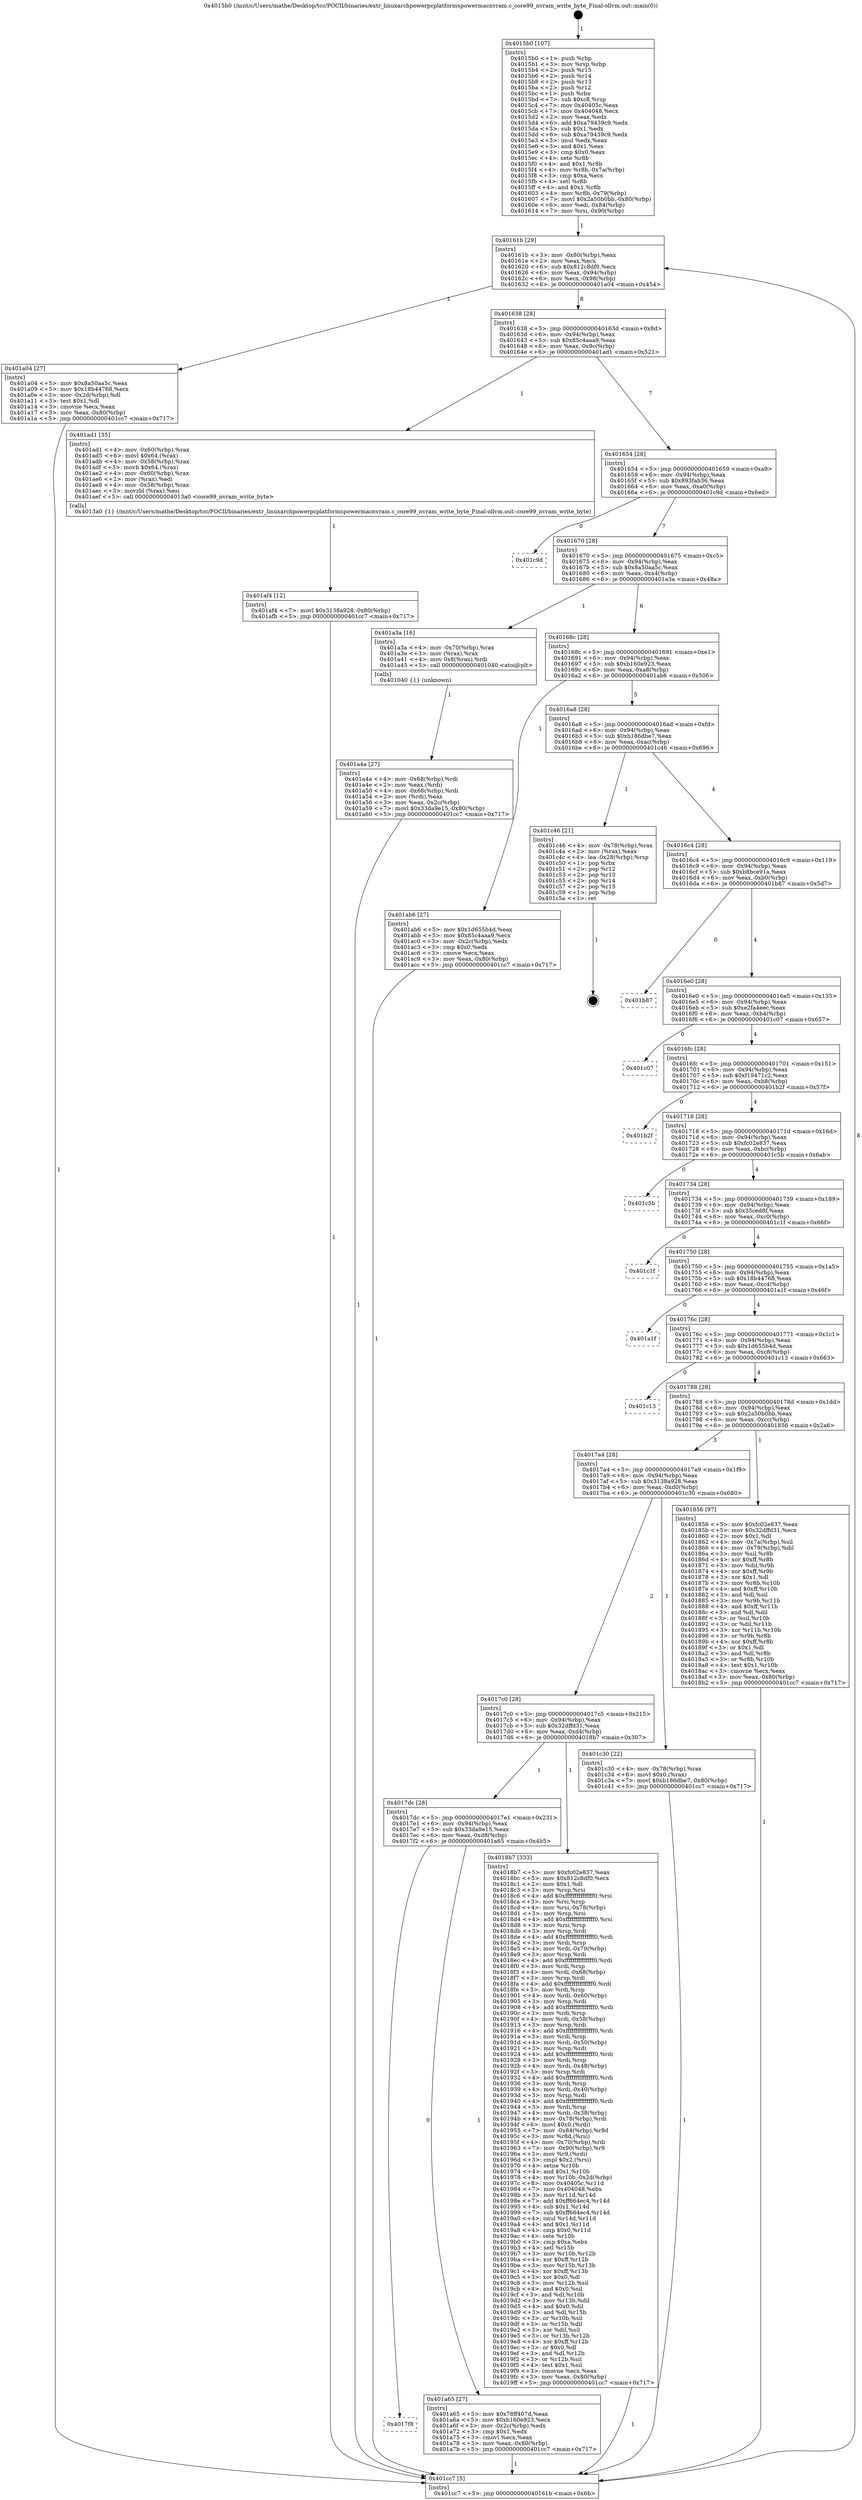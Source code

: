 digraph "0x4015b0" {
  label = "0x4015b0 (/mnt/c/Users/mathe/Desktop/tcc/POCII/binaries/extr_linuxarchpowerpcplatformspowermacnvram.c_core99_nvram_write_byte_Final-ollvm.out::main(0))"
  labelloc = "t"
  node[shape=record]

  Entry [label="",width=0.3,height=0.3,shape=circle,fillcolor=black,style=filled]
  "0x40161b" [label="{
     0x40161b [29]\l
     | [instrs]\l
     &nbsp;&nbsp;0x40161b \<+3\>: mov -0x80(%rbp),%eax\l
     &nbsp;&nbsp;0x40161e \<+2\>: mov %eax,%ecx\l
     &nbsp;&nbsp;0x401620 \<+6\>: sub $0x812c8df0,%ecx\l
     &nbsp;&nbsp;0x401626 \<+6\>: mov %eax,-0x94(%rbp)\l
     &nbsp;&nbsp;0x40162c \<+6\>: mov %ecx,-0x98(%rbp)\l
     &nbsp;&nbsp;0x401632 \<+6\>: je 0000000000401a04 \<main+0x454\>\l
  }"]
  "0x401a04" [label="{
     0x401a04 [27]\l
     | [instrs]\l
     &nbsp;&nbsp;0x401a04 \<+5\>: mov $0x8a50aa5c,%eax\l
     &nbsp;&nbsp;0x401a09 \<+5\>: mov $0x18b44768,%ecx\l
     &nbsp;&nbsp;0x401a0e \<+3\>: mov -0x2d(%rbp),%dl\l
     &nbsp;&nbsp;0x401a11 \<+3\>: test $0x1,%dl\l
     &nbsp;&nbsp;0x401a14 \<+3\>: cmovne %ecx,%eax\l
     &nbsp;&nbsp;0x401a17 \<+3\>: mov %eax,-0x80(%rbp)\l
     &nbsp;&nbsp;0x401a1a \<+5\>: jmp 0000000000401cc7 \<main+0x717\>\l
  }"]
  "0x401638" [label="{
     0x401638 [28]\l
     | [instrs]\l
     &nbsp;&nbsp;0x401638 \<+5\>: jmp 000000000040163d \<main+0x8d\>\l
     &nbsp;&nbsp;0x40163d \<+6\>: mov -0x94(%rbp),%eax\l
     &nbsp;&nbsp;0x401643 \<+5\>: sub $0x85c4aaa9,%eax\l
     &nbsp;&nbsp;0x401648 \<+6\>: mov %eax,-0x9c(%rbp)\l
     &nbsp;&nbsp;0x40164e \<+6\>: je 0000000000401ad1 \<main+0x521\>\l
  }"]
  Exit [label="",width=0.3,height=0.3,shape=circle,fillcolor=black,style=filled,peripheries=2]
  "0x401ad1" [label="{
     0x401ad1 [35]\l
     | [instrs]\l
     &nbsp;&nbsp;0x401ad1 \<+4\>: mov -0x60(%rbp),%rax\l
     &nbsp;&nbsp;0x401ad5 \<+6\>: movl $0x64,(%rax)\l
     &nbsp;&nbsp;0x401adb \<+4\>: mov -0x58(%rbp),%rax\l
     &nbsp;&nbsp;0x401adf \<+3\>: movb $0x64,(%rax)\l
     &nbsp;&nbsp;0x401ae2 \<+4\>: mov -0x60(%rbp),%rax\l
     &nbsp;&nbsp;0x401ae6 \<+2\>: mov (%rax),%edi\l
     &nbsp;&nbsp;0x401ae8 \<+4\>: mov -0x58(%rbp),%rax\l
     &nbsp;&nbsp;0x401aec \<+3\>: movzbl (%rax),%esi\l
     &nbsp;&nbsp;0x401aef \<+5\>: call 00000000004013a0 \<core99_nvram_write_byte\>\l
     | [calls]\l
     &nbsp;&nbsp;0x4013a0 \{1\} (/mnt/c/Users/mathe/Desktop/tcc/POCII/binaries/extr_linuxarchpowerpcplatformspowermacnvram.c_core99_nvram_write_byte_Final-ollvm.out::core99_nvram_write_byte)\l
  }"]
  "0x401654" [label="{
     0x401654 [28]\l
     | [instrs]\l
     &nbsp;&nbsp;0x401654 \<+5\>: jmp 0000000000401659 \<main+0xa9\>\l
     &nbsp;&nbsp;0x401659 \<+6\>: mov -0x94(%rbp),%eax\l
     &nbsp;&nbsp;0x40165f \<+5\>: sub $0x893fab36,%eax\l
     &nbsp;&nbsp;0x401664 \<+6\>: mov %eax,-0xa0(%rbp)\l
     &nbsp;&nbsp;0x40166a \<+6\>: je 0000000000401c9d \<main+0x6ed\>\l
  }"]
  "0x401af4" [label="{
     0x401af4 [12]\l
     | [instrs]\l
     &nbsp;&nbsp;0x401af4 \<+7\>: movl $0x3138a928,-0x80(%rbp)\l
     &nbsp;&nbsp;0x401afb \<+5\>: jmp 0000000000401cc7 \<main+0x717\>\l
  }"]
  "0x401c9d" [label="{
     0x401c9d\l
  }", style=dashed]
  "0x401670" [label="{
     0x401670 [28]\l
     | [instrs]\l
     &nbsp;&nbsp;0x401670 \<+5\>: jmp 0000000000401675 \<main+0xc5\>\l
     &nbsp;&nbsp;0x401675 \<+6\>: mov -0x94(%rbp),%eax\l
     &nbsp;&nbsp;0x40167b \<+5\>: sub $0x8a50aa5c,%eax\l
     &nbsp;&nbsp;0x401680 \<+6\>: mov %eax,-0xa4(%rbp)\l
     &nbsp;&nbsp;0x401686 \<+6\>: je 0000000000401a3a \<main+0x48a\>\l
  }"]
  "0x4017f8" [label="{
     0x4017f8\l
  }", style=dashed]
  "0x401a3a" [label="{
     0x401a3a [16]\l
     | [instrs]\l
     &nbsp;&nbsp;0x401a3a \<+4\>: mov -0x70(%rbp),%rax\l
     &nbsp;&nbsp;0x401a3e \<+3\>: mov (%rax),%rax\l
     &nbsp;&nbsp;0x401a41 \<+4\>: mov 0x8(%rax),%rdi\l
     &nbsp;&nbsp;0x401a45 \<+5\>: call 0000000000401040 \<atoi@plt\>\l
     | [calls]\l
     &nbsp;&nbsp;0x401040 \{1\} (unknown)\l
  }"]
  "0x40168c" [label="{
     0x40168c [28]\l
     | [instrs]\l
     &nbsp;&nbsp;0x40168c \<+5\>: jmp 0000000000401691 \<main+0xe1\>\l
     &nbsp;&nbsp;0x401691 \<+6\>: mov -0x94(%rbp),%eax\l
     &nbsp;&nbsp;0x401697 \<+5\>: sub $0xb160e923,%eax\l
     &nbsp;&nbsp;0x40169c \<+6\>: mov %eax,-0xa8(%rbp)\l
     &nbsp;&nbsp;0x4016a2 \<+6\>: je 0000000000401ab6 \<main+0x506\>\l
  }"]
  "0x401a65" [label="{
     0x401a65 [27]\l
     | [instrs]\l
     &nbsp;&nbsp;0x401a65 \<+5\>: mov $0x78ff407d,%eax\l
     &nbsp;&nbsp;0x401a6a \<+5\>: mov $0xb160e923,%ecx\l
     &nbsp;&nbsp;0x401a6f \<+3\>: mov -0x2c(%rbp),%edx\l
     &nbsp;&nbsp;0x401a72 \<+3\>: cmp $0x1,%edx\l
     &nbsp;&nbsp;0x401a75 \<+3\>: cmovl %ecx,%eax\l
     &nbsp;&nbsp;0x401a78 \<+3\>: mov %eax,-0x80(%rbp)\l
     &nbsp;&nbsp;0x401a7b \<+5\>: jmp 0000000000401cc7 \<main+0x717\>\l
  }"]
  "0x401ab6" [label="{
     0x401ab6 [27]\l
     | [instrs]\l
     &nbsp;&nbsp;0x401ab6 \<+5\>: mov $0x1d655b4d,%eax\l
     &nbsp;&nbsp;0x401abb \<+5\>: mov $0x85c4aaa9,%ecx\l
     &nbsp;&nbsp;0x401ac0 \<+3\>: mov -0x2c(%rbp),%edx\l
     &nbsp;&nbsp;0x401ac3 \<+3\>: cmp $0x0,%edx\l
     &nbsp;&nbsp;0x401ac6 \<+3\>: cmove %ecx,%eax\l
     &nbsp;&nbsp;0x401ac9 \<+3\>: mov %eax,-0x80(%rbp)\l
     &nbsp;&nbsp;0x401acc \<+5\>: jmp 0000000000401cc7 \<main+0x717\>\l
  }"]
  "0x4016a8" [label="{
     0x4016a8 [28]\l
     | [instrs]\l
     &nbsp;&nbsp;0x4016a8 \<+5\>: jmp 00000000004016ad \<main+0xfd\>\l
     &nbsp;&nbsp;0x4016ad \<+6\>: mov -0x94(%rbp),%eax\l
     &nbsp;&nbsp;0x4016b3 \<+5\>: sub $0xb186dbe7,%eax\l
     &nbsp;&nbsp;0x4016b8 \<+6\>: mov %eax,-0xac(%rbp)\l
     &nbsp;&nbsp;0x4016be \<+6\>: je 0000000000401c46 \<main+0x696\>\l
  }"]
  "0x401a4a" [label="{
     0x401a4a [27]\l
     | [instrs]\l
     &nbsp;&nbsp;0x401a4a \<+4\>: mov -0x68(%rbp),%rdi\l
     &nbsp;&nbsp;0x401a4e \<+2\>: mov %eax,(%rdi)\l
     &nbsp;&nbsp;0x401a50 \<+4\>: mov -0x68(%rbp),%rdi\l
     &nbsp;&nbsp;0x401a54 \<+2\>: mov (%rdi),%eax\l
     &nbsp;&nbsp;0x401a56 \<+3\>: mov %eax,-0x2c(%rbp)\l
     &nbsp;&nbsp;0x401a59 \<+7\>: movl $0x33da9e15,-0x80(%rbp)\l
     &nbsp;&nbsp;0x401a60 \<+5\>: jmp 0000000000401cc7 \<main+0x717\>\l
  }"]
  "0x401c46" [label="{
     0x401c46 [21]\l
     | [instrs]\l
     &nbsp;&nbsp;0x401c46 \<+4\>: mov -0x78(%rbp),%rax\l
     &nbsp;&nbsp;0x401c4a \<+2\>: mov (%rax),%eax\l
     &nbsp;&nbsp;0x401c4c \<+4\>: lea -0x28(%rbp),%rsp\l
     &nbsp;&nbsp;0x401c50 \<+1\>: pop %rbx\l
     &nbsp;&nbsp;0x401c51 \<+2\>: pop %r12\l
     &nbsp;&nbsp;0x401c53 \<+2\>: pop %r13\l
     &nbsp;&nbsp;0x401c55 \<+2\>: pop %r14\l
     &nbsp;&nbsp;0x401c57 \<+2\>: pop %r15\l
     &nbsp;&nbsp;0x401c59 \<+1\>: pop %rbp\l
     &nbsp;&nbsp;0x401c5a \<+1\>: ret\l
  }"]
  "0x4016c4" [label="{
     0x4016c4 [28]\l
     | [instrs]\l
     &nbsp;&nbsp;0x4016c4 \<+5\>: jmp 00000000004016c9 \<main+0x119\>\l
     &nbsp;&nbsp;0x4016c9 \<+6\>: mov -0x94(%rbp),%eax\l
     &nbsp;&nbsp;0x4016cf \<+5\>: sub $0xb8bce91a,%eax\l
     &nbsp;&nbsp;0x4016d4 \<+6\>: mov %eax,-0xb0(%rbp)\l
     &nbsp;&nbsp;0x4016da \<+6\>: je 0000000000401b87 \<main+0x5d7\>\l
  }"]
  "0x4017dc" [label="{
     0x4017dc [28]\l
     | [instrs]\l
     &nbsp;&nbsp;0x4017dc \<+5\>: jmp 00000000004017e1 \<main+0x231\>\l
     &nbsp;&nbsp;0x4017e1 \<+6\>: mov -0x94(%rbp),%eax\l
     &nbsp;&nbsp;0x4017e7 \<+5\>: sub $0x33da9e15,%eax\l
     &nbsp;&nbsp;0x4017ec \<+6\>: mov %eax,-0xd8(%rbp)\l
     &nbsp;&nbsp;0x4017f2 \<+6\>: je 0000000000401a65 \<main+0x4b5\>\l
  }"]
  "0x401b87" [label="{
     0x401b87\l
  }", style=dashed]
  "0x4016e0" [label="{
     0x4016e0 [28]\l
     | [instrs]\l
     &nbsp;&nbsp;0x4016e0 \<+5\>: jmp 00000000004016e5 \<main+0x135\>\l
     &nbsp;&nbsp;0x4016e5 \<+6\>: mov -0x94(%rbp),%eax\l
     &nbsp;&nbsp;0x4016eb \<+5\>: sub $0xe2fa4eec,%eax\l
     &nbsp;&nbsp;0x4016f0 \<+6\>: mov %eax,-0xb4(%rbp)\l
     &nbsp;&nbsp;0x4016f6 \<+6\>: je 0000000000401c07 \<main+0x657\>\l
  }"]
  "0x4018b7" [label="{
     0x4018b7 [333]\l
     | [instrs]\l
     &nbsp;&nbsp;0x4018b7 \<+5\>: mov $0xfc02e837,%eax\l
     &nbsp;&nbsp;0x4018bc \<+5\>: mov $0x812c8df0,%ecx\l
     &nbsp;&nbsp;0x4018c1 \<+2\>: mov $0x1,%dl\l
     &nbsp;&nbsp;0x4018c3 \<+3\>: mov %rsp,%rsi\l
     &nbsp;&nbsp;0x4018c6 \<+4\>: add $0xfffffffffffffff0,%rsi\l
     &nbsp;&nbsp;0x4018ca \<+3\>: mov %rsi,%rsp\l
     &nbsp;&nbsp;0x4018cd \<+4\>: mov %rsi,-0x78(%rbp)\l
     &nbsp;&nbsp;0x4018d1 \<+3\>: mov %rsp,%rsi\l
     &nbsp;&nbsp;0x4018d4 \<+4\>: add $0xfffffffffffffff0,%rsi\l
     &nbsp;&nbsp;0x4018d8 \<+3\>: mov %rsi,%rsp\l
     &nbsp;&nbsp;0x4018db \<+3\>: mov %rsp,%rdi\l
     &nbsp;&nbsp;0x4018de \<+4\>: add $0xfffffffffffffff0,%rdi\l
     &nbsp;&nbsp;0x4018e2 \<+3\>: mov %rdi,%rsp\l
     &nbsp;&nbsp;0x4018e5 \<+4\>: mov %rdi,-0x70(%rbp)\l
     &nbsp;&nbsp;0x4018e9 \<+3\>: mov %rsp,%rdi\l
     &nbsp;&nbsp;0x4018ec \<+4\>: add $0xfffffffffffffff0,%rdi\l
     &nbsp;&nbsp;0x4018f0 \<+3\>: mov %rdi,%rsp\l
     &nbsp;&nbsp;0x4018f3 \<+4\>: mov %rdi,-0x68(%rbp)\l
     &nbsp;&nbsp;0x4018f7 \<+3\>: mov %rsp,%rdi\l
     &nbsp;&nbsp;0x4018fa \<+4\>: add $0xfffffffffffffff0,%rdi\l
     &nbsp;&nbsp;0x4018fe \<+3\>: mov %rdi,%rsp\l
     &nbsp;&nbsp;0x401901 \<+4\>: mov %rdi,-0x60(%rbp)\l
     &nbsp;&nbsp;0x401905 \<+3\>: mov %rsp,%rdi\l
     &nbsp;&nbsp;0x401908 \<+4\>: add $0xfffffffffffffff0,%rdi\l
     &nbsp;&nbsp;0x40190c \<+3\>: mov %rdi,%rsp\l
     &nbsp;&nbsp;0x40190f \<+4\>: mov %rdi,-0x58(%rbp)\l
     &nbsp;&nbsp;0x401913 \<+3\>: mov %rsp,%rdi\l
     &nbsp;&nbsp;0x401916 \<+4\>: add $0xfffffffffffffff0,%rdi\l
     &nbsp;&nbsp;0x40191a \<+3\>: mov %rdi,%rsp\l
     &nbsp;&nbsp;0x40191d \<+4\>: mov %rdi,-0x50(%rbp)\l
     &nbsp;&nbsp;0x401921 \<+3\>: mov %rsp,%rdi\l
     &nbsp;&nbsp;0x401924 \<+4\>: add $0xfffffffffffffff0,%rdi\l
     &nbsp;&nbsp;0x401928 \<+3\>: mov %rdi,%rsp\l
     &nbsp;&nbsp;0x40192b \<+4\>: mov %rdi,-0x48(%rbp)\l
     &nbsp;&nbsp;0x40192f \<+3\>: mov %rsp,%rdi\l
     &nbsp;&nbsp;0x401932 \<+4\>: add $0xfffffffffffffff0,%rdi\l
     &nbsp;&nbsp;0x401936 \<+3\>: mov %rdi,%rsp\l
     &nbsp;&nbsp;0x401939 \<+4\>: mov %rdi,-0x40(%rbp)\l
     &nbsp;&nbsp;0x40193d \<+3\>: mov %rsp,%rdi\l
     &nbsp;&nbsp;0x401940 \<+4\>: add $0xfffffffffffffff0,%rdi\l
     &nbsp;&nbsp;0x401944 \<+3\>: mov %rdi,%rsp\l
     &nbsp;&nbsp;0x401947 \<+4\>: mov %rdi,-0x38(%rbp)\l
     &nbsp;&nbsp;0x40194b \<+4\>: mov -0x78(%rbp),%rdi\l
     &nbsp;&nbsp;0x40194f \<+6\>: movl $0x0,(%rdi)\l
     &nbsp;&nbsp;0x401955 \<+7\>: mov -0x84(%rbp),%r8d\l
     &nbsp;&nbsp;0x40195c \<+3\>: mov %r8d,(%rsi)\l
     &nbsp;&nbsp;0x40195f \<+4\>: mov -0x70(%rbp),%rdi\l
     &nbsp;&nbsp;0x401963 \<+7\>: mov -0x90(%rbp),%r9\l
     &nbsp;&nbsp;0x40196a \<+3\>: mov %r9,(%rdi)\l
     &nbsp;&nbsp;0x40196d \<+3\>: cmpl $0x2,(%rsi)\l
     &nbsp;&nbsp;0x401970 \<+4\>: setne %r10b\l
     &nbsp;&nbsp;0x401974 \<+4\>: and $0x1,%r10b\l
     &nbsp;&nbsp;0x401978 \<+4\>: mov %r10b,-0x2d(%rbp)\l
     &nbsp;&nbsp;0x40197c \<+8\>: mov 0x40405c,%r11d\l
     &nbsp;&nbsp;0x401984 \<+7\>: mov 0x404048,%ebx\l
     &nbsp;&nbsp;0x40198b \<+3\>: mov %r11d,%r14d\l
     &nbsp;&nbsp;0x40198e \<+7\>: add $0xff664ec4,%r14d\l
     &nbsp;&nbsp;0x401995 \<+4\>: sub $0x1,%r14d\l
     &nbsp;&nbsp;0x401999 \<+7\>: sub $0xff664ec4,%r14d\l
     &nbsp;&nbsp;0x4019a0 \<+4\>: imul %r14d,%r11d\l
     &nbsp;&nbsp;0x4019a4 \<+4\>: and $0x1,%r11d\l
     &nbsp;&nbsp;0x4019a8 \<+4\>: cmp $0x0,%r11d\l
     &nbsp;&nbsp;0x4019ac \<+4\>: sete %r10b\l
     &nbsp;&nbsp;0x4019b0 \<+3\>: cmp $0xa,%ebx\l
     &nbsp;&nbsp;0x4019b3 \<+4\>: setl %r15b\l
     &nbsp;&nbsp;0x4019b7 \<+3\>: mov %r10b,%r12b\l
     &nbsp;&nbsp;0x4019ba \<+4\>: xor $0xff,%r12b\l
     &nbsp;&nbsp;0x4019be \<+3\>: mov %r15b,%r13b\l
     &nbsp;&nbsp;0x4019c1 \<+4\>: xor $0xff,%r13b\l
     &nbsp;&nbsp;0x4019c5 \<+3\>: xor $0x0,%dl\l
     &nbsp;&nbsp;0x4019c8 \<+3\>: mov %r12b,%sil\l
     &nbsp;&nbsp;0x4019cb \<+4\>: and $0x0,%sil\l
     &nbsp;&nbsp;0x4019cf \<+3\>: and %dl,%r10b\l
     &nbsp;&nbsp;0x4019d2 \<+3\>: mov %r13b,%dil\l
     &nbsp;&nbsp;0x4019d5 \<+4\>: and $0x0,%dil\l
     &nbsp;&nbsp;0x4019d9 \<+3\>: and %dl,%r15b\l
     &nbsp;&nbsp;0x4019dc \<+3\>: or %r10b,%sil\l
     &nbsp;&nbsp;0x4019df \<+3\>: or %r15b,%dil\l
     &nbsp;&nbsp;0x4019e2 \<+3\>: xor %dil,%sil\l
     &nbsp;&nbsp;0x4019e5 \<+3\>: or %r13b,%r12b\l
     &nbsp;&nbsp;0x4019e8 \<+4\>: xor $0xff,%r12b\l
     &nbsp;&nbsp;0x4019ec \<+3\>: or $0x0,%dl\l
     &nbsp;&nbsp;0x4019ef \<+3\>: and %dl,%r12b\l
     &nbsp;&nbsp;0x4019f2 \<+3\>: or %r12b,%sil\l
     &nbsp;&nbsp;0x4019f5 \<+4\>: test $0x1,%sil\l
     &nbsp;&nbsp;0x4019f9 \<+3\>: cmovne %ecx,%eax\l
     &nbsp;&nbsp;0x4019fc \<+3\>: mov %eax,-0x80(%rbp)\l
     &nbsp;&nbsp;0x4019ff \<+5\>: jmp 0000000000401cc7 \<main+0x717\>\l
  }"]
  "0x401c07" [label="{
     0x401c07\l
  }", style=dashed]
  "0x4016fc" [label="{
     0x4016fc [28]\l
     | [instrs]\l
     &nbsp;&nbsp;0x4016fc \<+5\>: jmp 0000000000401701 \<main+0x151\>\l
     &nbsp;&nbsp;0x401701 \<+6\>: mov -0x94(%rbp),%eax\l
     &nbsp;&nbsp;0x401707 \<+5\>: sub $0xf19471c2,%eax\l
     &nbsp;&nbsp;0x40170c \<+6\>: mov %eax,-0xb8(%rbp)\l
     &nbsp;&nbsp;0x401712 \<+6\>: je 0000000000401b2f \<main+0x57f\>\l
  }"]
  "0x4017c0" [label="{
     0x4017c0 [28]\l
     | [instrs]\l
     &nbsp;&nbsp;0x4017c0 \<+5\>: jmp 00000000004017c5 \<main+0x215\>\l
     &nbsp;&nbsp;0x4017c5 \<+6\>: mov -0x94(%rbp),%eax\l
     &nbsp;&nbsp;0x4017cb \<+5\>: sub $0x32dffd31,%eax\l
     &nbsp;&nbsp;0x4017d0 \<+6\>: mov %eax,-0xd4(%rbp)\l
     &nbsp;&nbsp;0x4017d6 \<+6\>: je 00000000004018b7 \<main+0x307\>\l
  }"]
  "0x401b2f" [label="{
     0x401b2f\l
  }", style=dashed]
  "0x401718" [label="{
     0x401718 [28]\l
     | [instrs]\l
     &nbsp;&nbsp;0x401718 \<+5\>: jmp 000000000040171d \<main+0x16d\>\l
     &nbsp;&nbsp;0x40171d \<+6\>: mov -0x94(%rbp),%eax\l
     &nbsp;&nbsp;0x401723 \<+5\>: sub $0xfc02e837,%eax\l
     &nbsp;&nbsp;0x401728 \<+6\>: mov %eax,-0xbc(%rbp)\l
     &nbsp;&nbsp;0x40172e \<+6\>: je 0000000000401c5b \<main+0x6ab\>\l
  }"]
  "0x401c30" [label="{
     0x401c30 [22]\l
     | [instrs]\l
     &nbsp;&nbsp;0x401c30 \<+4\>: mov -0x78(%rbp),%rax\l
     &nbsp;&nbsp;0x401c34 \<+6\>: movl $0x0,(%rax)\l
     &nbsp;&nbsp;0x401c3a \<+7\>: movl $0xb186dbe7,-0x80(%rbp)\l
     &nbsp;&nbsp;0x401c41 \<+5\>: jmp 0000000000401cc7 \<main+0x717\>\l
  }"]
  "0x401c5b" [label="{
     0x401c5b\l
  }", style=dashed]
  "0x401734" [label="{
     0x401734 [28]\l
     | [instrs]\l
     &nbsp;&nbsp;0x401734 \<+5\>: jmp 0000000000401739 \<main+0x189\>\l
     &nbsp;&nbsp;0x401739 \<+6\>: mov -0x94(%rbp),%eax\l
     &nbsp;&nbsp;0x40173f \<+5\>: sub $0x35ced8f,%eax\l
     &nbsp;&nbsp;0x401744 \<+6\>: mov %eax,-0xc0(%rbp)\l
     &nbsp;&nbsp;0x40174a \<+6\>: je 0000000000401c1f \<main+0x66f\>\l
  }"]
  "0x4015b0" [label="{
     0x4015b0 [107]\l
     | [instrs]\l
     &nbsp;&nbsp;0x4015b0 \<+1\>: push %rbp\l
     &nbsp;&nbsp;0x4015b1 \<+3\>: mov %rsp,%rbp\l
     &nbsp;&nbsp;0x4015b4 \<+2\>: push %r15\l
     &nbsp;&nbsp;0x4015b6 \<+2\>: push %r14\l
     &nbsp;&nbsp;0x4015b8 \<+2\>: push %r13\l
     &nbsp;&nbsp;0x4015ba \<+2\>: push %r12\l
     &nbsp;&nbsp;0x4015bc \<+1\>: push %rbx\l
     &nbsp;&nbsp;0x4015bd \<+7\>: sub $0xc8,%rsp\l
     &nbsp;&nbsp;0x4015c4 \<+7\>: mov 0x40405c,%eax\l
     &nbsp;&nbsp;0x4015cb \<+7\>: mov 0x404048,%ecx\l
     &nbsp;&nbsp;0x4015d2 \<+2\>: mov %eax,%edx\l
     &nbsp;&nbsp;0x4015d4 \<+6\>: add $0xa79439c9,%edx\l
     &nbsp;&nbsp;0x4015da \<+3\>: sub $0x1,%edx\l
     &nbsp;&nbsp;0x4015dd \<+6\>: sub $0xa79439c9,%edx\l
     &nbsp;&nbsp;0x4015e3 \<+3\>: imul %edx,%eax\l
     &nbsp;&nbsp;0x4015e6 \<+3\>: and $0x1,%eax\l
     &nbsp;&nbsp;0x4015e9 \<+3\>: cmp $0x0,%eax\l
     &nbsp;&nbsp;0x4015ec \<+4\>: sete %r8b\l
     &nbsp;&nbsp;0x4015f0 \<+4\>: and $0x1,%r8b\l
     &nbsp;&nbsp;0x4015f4 \<+4\>: mov %r8b,-0x7a(%rbp)\l
     &nbsp;&nbsp;0x4015f8 \<+3\>: cmp $0xa,%ecx\l
     &nbsp;&nbsp;0x4015fb \<+4\>: setl %r8b\l
     &nbsp;&nbsp;0x4015ff \<+4\>: and $0x1,%r8b\l
     &nbsp;&nbsp;0x401603 \<+4\>: mov %r8b,-0x79(%rbp)\l
     &nbsp;&nbsp;0x401607 \<+7\>: movl $0x2a50b0bb,-0x80(%rbp)\l
     &nbsp;&nbsp;0x40160e \<+6\>: mov %edi,-0x84(%rbp)\l
     &nbsp;&nbsp;0x401614 \<+7\>: mov %rsi,-0x90(%rbp)\l
  }"]
  "0x401c1f" [label="{
     0x401c1f\l
  }", style=dashed]
  "0x401750" [label="{
     0x401750 [28]\l
     | [instrs]\l
     &nbsp;&nbsp;0x401750 \<+5\>: jmp 0000000000401755 \<main+0x1a5\>\l
     &nbsp;&nbsp;0x401755 \<+6\>: mov -0x94(%rbp),%eax\l
     &nbsp;&nbsp;0x40175b \<+5\>: sub $0x18b44768,%eax\l
     &nbsp;&nbsp;0x401760 \<+6\>: mov %eax,-0xc4(%rbp)\l
     &nbsp;&nbsp;0x401766 \<+6\>: je 0000000000401a1f \<main+0x46f\>\l
  }"]
  "0x401cc7" [label="{
     0x401cc7 [5]\l
     | [instrs]\l
     &nbsp;&nbsp;0x401cc7 \<+5\>: jmp 000000000040161b \<main+0x6b\>\l
  }"]
  "0x401a1f" [label="{
     0x401a1f\l
  }", style=dashed]
  "0x40176c" [label="{
     0x40176c [28]\l
     | [instrs]\l
     &nbsp;&nbsp;0x40176c \<+5\>: jmp 0000000000401771 \<main+0x1c1\>\l
     &nbsp;&nbsp;0x401771 \<+6\>: mov -0x94(%rbp),%eax\l
     &nbsp;&nbsp;0x401777 \<+5\>: sub $0x1d655b4d,%eax\l
     &nbsp;&nbsp;0x40177c \<+6\>: mov %eax,-0xc8(%rbp)\l
     &nbsp;&nbsp;0x401782 \<+6\>: je 0000000000401c13 \<main+0x663\>\l
  }"]
  "0x4017a4" [label="{
     0x4017a4 [28]\l
     | [instrs]\l
     &nbsp;&nbsp;0x4017a4 \<+5\>: jmp 00000000004017a9 \<main+0x1f9\>\l
     &nbsp;&nbsp;0x4017a9 \<+6\>: mov -0x94(%rbp),%eax\l
     &nbsp;&nbsp;0x4017af \<+5\>: sub $0x3138a928,%eax\l
     &nbsp;&nbsp;0x4017b4 \<+6\>: mov %eax,-0xd0(%rbp)\l
     &nbsp;&nbsp;0x4017ba \<+6\>: je 0000000000401c30 \<main+0x680\>\l
  }"]
  "0x401c13" [label="{
     0x401c13\l
  }", style=dashed]
  "0x401788" [label="{
     0x401788 [28]\l
     | [instrs]\l
     &nbsp;&nbsp;0x401788 \<+5\>: jmp 000000000040178d \<main+0x1dd\>\l
     &nbsp;&nbsp;0x40178d \<+6\>: mov -0x94(%rbp),%eax\l
     &nbsp;&nbsp;0x401793 \<+5\>: sub $0x2a50b0bb,%eax\l
     &nbsp;&nbsp;0x401798 \<+6\>: mov %eax,-0xcc(%rbp)\l
     &nbsp;&nbsp;0x40179e \<+6\>: je 0000000000401856 \<main+0x2a6\>\l
  }"]
  "0x401856" [label="{
     0x401856 [97]\l
     | [instrs]\l
     &nbsp;&nbsp;0x401856 \<+5\>: mov $0xfc02e837,%eax\l
     &nbsp;&nbsp;0x40185b \<+5\>: mov $0x32dffd31,%ecx\l
     &nbsp;&nbsp;0x401860 \<+2\>: mov $0x1,%dl\l
     &nbsp;&nbsp;0x401862 \<+4\>: mov -0x7a(%rbp),%sil\l
     &nbsp;&nbsp;0x401866 \<+4\>: mov -0x79(%rbp),%dil\l
     &nbsp;&nbsp;0x40186a \<+3\>: mov %sil,%r8b\l
     &nbsp;&nbsp;0x40186d \<+4\>: xor $0xff,%r8b\l
     &nbsp;&nbsp;0x401871 \<+3\>: mov %dil,%r9b\l
     &nbsp;&nbsp;0x401874 \<+4\>: xor $0xff,%r9b\l
     &nbsp;&nbsp;0x401878 \<+3\>: xor $0x1,%dl\l
     &nbsp;&nbsp;0x40187b \<+3\>: mov %r8b,%r10b\l
     &nbsp;&nbsp;0x40187e \<+4\>: and $0xff,%r10b\l
     &nbsp;&nbsp;0x401882 \<+3\>: and %dl,%sil\l
     &nbsp;&nbsp;0x401885 \<+3\>: mov %r9b,%r11b\l
     &nbsp;&nbsp;0x401888 \<+4\>: and $0xff,%r11b\l
     &nbsp;&nbsp;0x40188c \<+3\>: and %dl,%dil\l
     &nbsp;&nbsp;0x40188f \<+3\>: or %sil,%r10b\l
     &nbsp;&nbsp;0x401892 \<+3\>: or %dil,%r11b\l
     &nbsp;&nbsp;0x401895 \<+3\>: xor %r11b,%r10b\l
     &nbsp;&nbsp;0x401898 \<+3\>: or %r9b,%r8b\l
     &nbsp;&nbsp;0x40189b \<+4\>: xor $0xff,%r8b\l
     &nbsp;&nbsp;0x40189f \<+3\>: or $0x1,%dl\l
     &nbsp;&nbsp;0x4018a2 \<+3\>: and %dl,%r8b\l
     &nbsp;&nbsp;0x4018a5 \<+3\>: or %r8b,%r10b\l
     &nbsp;&nbsp;0x4018a8 \<+4\>: test $0x1,%r10b\l
     &nbsp;&nbsp;0x4018ac \<+3\>: cmovne %ecx,%eax\l
     &nbsp;&nbsp;0x4018af \<+3\>: mov %eax,-0x80(%rbp)\l
     &nbsp;&nbsp;0x4018b2 \<+5\>: jmp 0000000000401cc7 \<main+0x717\>\l
  }"]
  Entry -> "0x4015b0" [label=" 1"]
  "0x40161b" -> "0x401a04" [label=" 1"]
  "0x40161b" -> "0x401638" [label=" 8"]
  "0x401c46" -> Exit [label=" 1"]
  "0x401638" -> "0x401ad1" [label=" 1"]
  "0x401638" -> "0x401654" [label=" 7"]
  "0x401c30" -> "0x401cc7" [label=" 1"]
  "0x401654" -> "0x401c9d" [label=" 0"]
  "0x401654" -> "0x401670" [label=" 7"]
  "0x401af4" -> "0x401cc7" [label=" 1"]
  "0x401670" -> "0x401a3a" [label=" 1"]
  "0x401670" -> "0x40168c" [label=" 6"]
  "0x401ad1" -> "0x401af4" [label=" 1"]
  "0x40168c" -> "0x401ab6" [label=" 1"]
  "0x40168c" -> "0x4016a8" [label=" 5"]
  "0x401ab6" -> "0x401cc7" [label=" 1"]
  "0x4016a8" -> "0x401c46" [label=" 1"]
  "0x4016a8" -> "0x4016c4" [label=" 4"]
  "0x4017dc" -> "0x4017f8" [label=" 0"]
  "0x4016c4" -> "0x401b87" [label=" 0"]
  "0x4016c4" -> "0x4016e0" [label=" 4"]
  "0x401a65" -> "0x401cc7" [label=" 1"]
  "0x4016e0" -> "0x401c07" [label=" 0"]
  "0x4016e0" -> "0x4016fc" [label=" 4"]
  "0x401a4a" -> "0x401cc7" [label=" 1"]
  "0x4016fc" -> "0x401b2f" [label=" 0"]
  "0x4016fc" -> "0x401718" [label=" 4"]
  "0x401a04" -> "0x401cc7" [label=" 1"]
  "0x401718" -> "0x401c5b" [label=" 0"]
  "0x401718" -> "0x401734" [label=" 4"]
  "0x4018b7" -> "0x401cc7" [label=" 1"]
  "0x401734" -> "0x401c1f" [label=" 0"]
  "0x401734" -> "0x401750" [label=" 4"]
  "0x4017c0" -> "0x4017dc" [label=" 1"]
  "0x401750" -> "0x401a1f" [label=" 0"]
  "0x401750" -> "0x40176c" [label=" 4"]
  "0x4017c0" -> "0x4018b7" [label=" 1"]
  "0x40176c" -> "0x401c13" [label=" 0"]
  "0x40176c" -> "0x401788" [label=" 4"]
  "0x401a3a" -> "0x401a4a" [label=" 1"]
  "0x401788" -> "0x401856" [label=" 1"]
  "0x401788" -> "0x4017a4" [label=" 3"]
  "0x401856" -> "0x401cc7" [label=" 1"]
  "0x4015b0" -> "0x40161b" [label=" 1"]
  "0x401cc7" -> "0x40161b" [label=" 8"]
  "0x4017dc" -> "0x401a65" [label=" 1"]
  "0x4017a4" -> "0x401c30" [label=" 1"]
  "0x4017a4" -> "0x4017c0" [label=" 2"]
}

